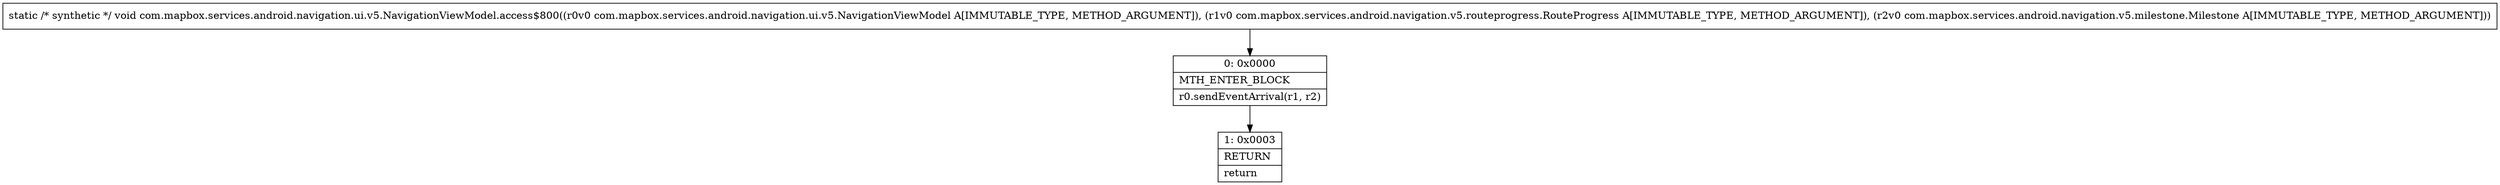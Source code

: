 digraph "CFG forcom.mapbox.services.android.navigation.ui.v5.NavigationViewModel.access$800(Lcom\/mapbox\/services\/android\/navigation\/ui\/v5\/NavigationViewModel;Lcom\/mapbox\/services\/android\/navigation\/v5\/routeprogress\/RouteProgress;Lcom\/mapbox\/services\/android\/navigation\/v5\/milestone\/Milestone;)V" {
Node_0 [shape=record,label="{0\:\ 0x0000|MTH_ENTER_BLOCK\l|r0.sendEventArrival(r1, r2)\l}"];
Node_1 [shape=record,label="{1\:\ 0x0003|RETURN\l|return\l}"];
MethodNode[shape=record,label="{static \/* synthetic *\/ void com.mapbox.services.android.navigation.ui.v5.NavigationViewModel.access$800((r0v0 com.mapbox.services.android.navigation.ui.v5.NavigationViewModel A[IMMUTABLE_TYPE, METHOD_ARGUMENT]), (r1v0 com.mapbox.services.android.navigation.v5.routeprogress.RouteProgress A[IMMUTABLE_TYPE, METHOD_ARGUMENT]), (r2v0 com.mapbox.services.android.navigation.v5.milestone.Milestone A[IMMUTABLE_TYPE, METHOD_ARGUMENT])) }"];
MethodNode -> Node_0;
Node_0 -> Node_1;
}

